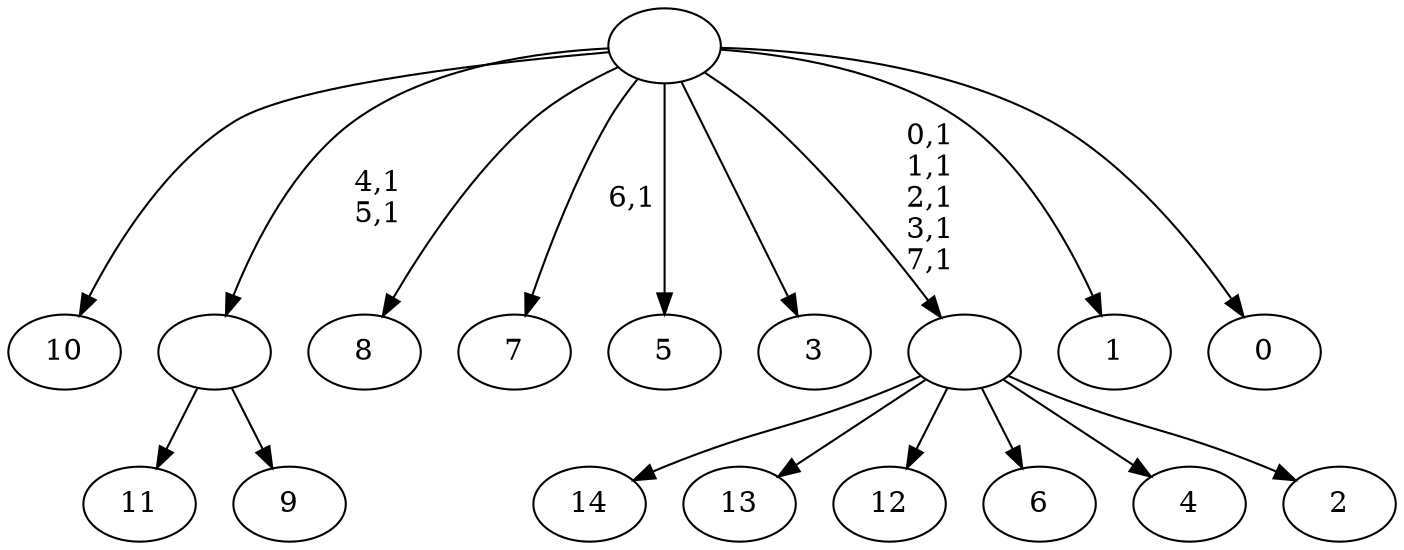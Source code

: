 digraph T {
	23 [label="14"]
	22 [label="13"]
	21 [label="12"]
	20 [label="11"]
	19 [label="10"]
	18 [label="9"]
	17 [label=""]
	15 [label="8"]
	14 [label="7"]
	12 [label="6"]
	11 [label="5"]
	10 [label="4"]
	9 [label="3"]
	8 [label="2"]
	7 [label=""]
	2 [label="1"]
	1 [label="0"]
	0 [label=""]
	17 -> 20 [label=""]
	17 -> 18 [label=""]
	7 -> 23 [label=""]
	7 -> 22 [label=""]
	7 -> 21 [label=""]
	7 -> 12 [label=""]
	7 -> 10 [label=""]
	7 -> 8 [label=""]
	0 -> 7 [label="0,1\n1,1\n2,1\n3,1\n7,1"]
	0 -> 14 [label="6,1"]
	0 -> 17 [label="4,1\n5,1"]
	0 -> 19 [label=""]
	0 -> 15 [label=""]
	0 -> 11 [label=""]
	0 -> 9 [label=""]
	0 -> 2 [label=""]
	0 -> 1 [label=""]
}
